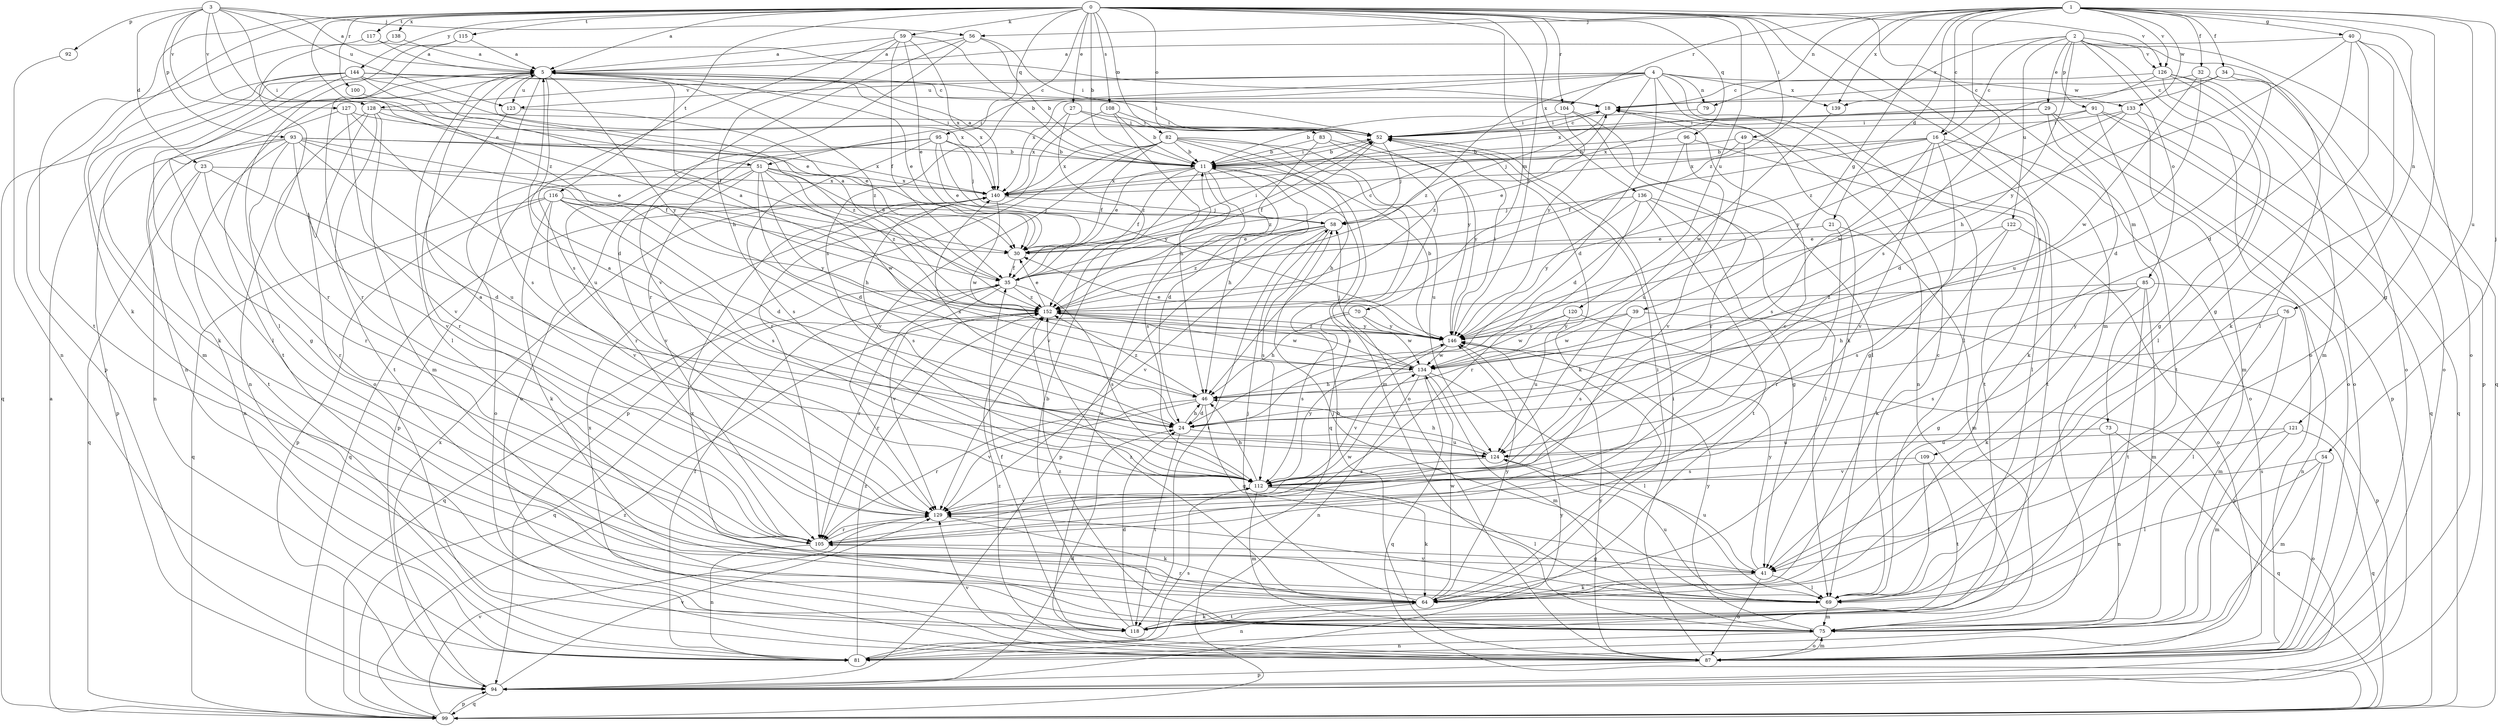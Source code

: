 strict digraph  {
0;
1;
2;
3;
4;
5;
11;
16;
18;
21;
23;
24;
27;
29;
30;
32;
34;
35;
39;
40;
41;
46;
49;
51;
52;
54;
56;
58;
59;
64;
69;
70;
73;
75;
76;
79;
81;
82;
83;
85;
87;
91;
92;
93;
94;
95;
96;
99;
100;
104;
105;
108;
109;
112;
115;
116;
117;
118;
120;
121;
122;
123;
124;
126;
127;
128;
129;
133;
134;
136;
138;
139;
140;
144;
146;
152;
0 -> 5  [label=a];
0 -> 11  [label=b];
0 -> 27  [label=e];
0 -> 49  [label=i];
0 -> 59  [label=k];
0 -> 64  [label=k];
0 -> 70  [label=m];
0 -> 73  [label=m];
0 -> 75  [label=m];
0 -> 82  [label=o];
0 -> 83  [label=o];
0 -> 95  [label=q];
0 -> 96  [label=q];
0 -> 100  [label=r];
0 -> 104  [label=r];
0 -> 108  [label=s];
0 -> 109  [label=s];
0 -> 112  [label=s];
0 -> 115  [label=t];
0 -> 116  [label=t];
0 -> 117  [label=t];
0 -> 118  [label=t];
0 -> 120  [label=u];
0 -> 126  [label=v];
0 -> 136  [label=x];
0 -> 138  [label=x];
0 -> 144  [label=y];
0 -> 146  [label=y];
0 -> 152  [label=z];
1 -> 16  [label=c];
1 -> 21  [label=d];
1 -> 32  [label=f];
1 -> 34  [label=f];
1 -> 39  [label=g];
1 -> 40  [label=g];
1 -> 41  [label=g];
1 -> 54  [label=j];
1 -> 56  [label=j];
1 -> 76  [label=n];
1 -> 79  [label=n];
1 -> 104  [label=r];
1 -> 112  [label=s];
1 -> 121  [label=u];
1 -> 126  [label=v];
1 -> 133  [label=w];
1 -> 139  [label=x];
1 -> 152  [label=z];
2 -> 16  [label=c];
2 -> 29  [label=e];
2 -> 46  [label=h];
2 -> 69  [label=l];
2 -> 85  [label=o];
2 -> 87  [label=o];
2 -> 91  [label=p];
2 -> 99  [label=q];
2 -> 122  [label=u];
2 -> 126  [label=v];
2 -> 139  [label=x];
3 -> 5  [label=a];
3 -> 23  [label=d];
3 -> 30  [label=e];
3 -> 51  [label=i];
3 -> 56  [label=j];
3 -> 92  [label=p];
3 -> 93  [label=p];
3 -> 123  [label=u];
3 -> 127  [label=v];
3 -> 128  [label=v];
4 -> 24  [label=d];
4 -> 51  [label=i];
4 -> 64  [label=k];
4 -> 69  [label=l];
4 -> 79  [label=n];
4 -> 123  [label=u];
4 -> 128  [label=v];
4 -> 133  [label=w];
4 -> 139  [label=x];
4 -> 140  [label=x];
4 -> 146  [label=y];
4 -> 152  [label=z];
5 -> 18  [label=c];
5 -> 24  [label=d];
5 -> 30  [label=e];
5 -> 69  [label=l];
5 -> 81  [label=n];
5 -> 112  [label=s];
5 -> 118  [label=t];
5 -> 123  [label=u];
5 -> 140  [label=x];
5 -> 146  [label=y];
5 -> 152  [label=z];
11 -> 5  [label=a];
11 -> 24  [label=d];
11 -> 30  [label=e];
11 -> 35  [label=f];
11 -> 46  [label=h];
11 -> 52  [label=i];
11 -> 87  [label=o];
11 -> 112  [label=s];
11 -> 129  [label=v];
11 -> 140  [label=x];
16 -> 11  [label=b];
16 -> 35  [label=f];
16 -> 41  [label=g];
16 -> 87  [label=o];
16 -> 112  [label=s];
16 -> 118  [label=t];
16 -> 129  [label=v];
16 -> 140  [label=x];
18 -> 52  [label=i];
18 -> 58  [label=j];
18 -> 81  [label=n];
21 -> 30  [label=e];
21 -> 75  [label=m];
21 -> 105  [label=r];
23 -> 24  [label=d];
23 -> 81  [label=n];
23 -> 99  [label=q];
23 -> 105  [label=r];
23 -> 140  [label=x];
24 -> 46  [label=h];
24 -> 118  [label=t];
24 -> 124  [label=u];
24 -> 140  [label=x];
27 -> 52  [label=i];
27 -> 140  [label=x];
27 -> 146  [label=y];
27 -> 152  [label=z];
29 -> 52  [label=i];
29 -> 64  [label=k];
29 -> 87  [label=o];
29 -> 94  [label=p];
29 -> 140  [label=x];
30 -> 35  [label=f];
30 -> 52  [label=i];
32 -> 18  [label=c];
32 -> 87  [label=o];
32 -> 124  [label=u];
32 -> 134  [label=w];
34 -> 18  [label=c];
34 -> 24  [label=d];
34 -> 87  [label=o];
34 -> 140  [label=x];
35 -> 5  [label=a];
35 -> 18  [label=c];
35 -> 52  [label=i];
35 -> 99  [label=q];
35 -> 105  [label=r];
35 -> 112  [label=s];
35 -> 129  [label=v];
35 -> 152  [label=z];
39 -> 94  [label=p];
39 -> 112  [label=s];
39 -> 134  [label=w];
39 -> 146  [label=y];
40 -> 5  [label=a];
40 -> 24  [label=d];
40 -> 41  [label=g];
40 -> 64  [label=k];
40 -> 87  [label=o];
40 -> 146  [label=y];
41 -> 64  [label=k];
41 -> 69  [label=l];
41 -> 87  [label=o];
41 -> 124  [label=u];
41 -> 146  [label=y];
46 -> 24  [label=d];
46 -> 41  [label=g];
46 -> 105  [label=r];
46 -> 129  [label=v];
46 -> 152  [label=z];
49 -> 11  [label=b];
49 -> 30  [label=e];
49 -> 69  [label=l];
49 -> 124  [label=u];
51 -> 24  [label=d];
51 -> 30  [label=e];
51 -> 46  [label=h];
51 -> 87  [label=o];
51 -> 94  [label=p];
51 -> 129  [label=v];
51 -> 134  [label=w];
51 -> 140  [label=x];
51 -> 152  [label=z];
52 -> 11  [label=b];
52 -> 18  [label=c];
52 -> 35  [label=f];
52 -> 58  [label=j];
52 -> 64  [label=k];
54 -> 69  [label=l];
54 -> 75  [label=m];
54 -> 87  [label=o];
54 -> 112  [label=s];
56 -> 5  [label=a];
56 -> 11  [label=b];
56 -> 52  [label=i];
56 -> 105  [label=r];
56 -> 129  [label=v];
58 -> 30  [label=e];
58 -> 94  [label=p];
58 -> 112  [label=s];
58 -> 118  [label=t];
58 -> 129  [label=v];
58 -> 152  [label=z];
59 -> 5  [label=a];
59 -> 11  [label=b];
59 -> 30  [label=e];
59 -> 35  [label=f];
59 -> 46  [label=h];
59 -> 112  [label=s];
59 -> 140  [label=x];
64 -> 52  [label=i];
64 -> 58  [label=j];
64 -> 81  [label=n];
64 -> 105  [label=r];
64 -> 118  [label=t];
64 -> 134  [label=w];
64 -> 146  [label=y];
64 -> 152  [label=z];
69 -> 18  [label=c];
69 -> 58  [label=j];
69 -> 75  [label=m];
69 -> 124  [label=u];
69 -> 129  [label=v];
70 -> 46  [label=h];
70 -> 112  [label=s];
70 -> 134  [label=w];
70 -> 146  [label=y];
73 -> 81  [label=n];
73 -> 99  [label=q];
73 -> 124  [label=u];
75 -> 81  [label=n];
75 -> 87  [label=o];
75 -> 140  [label=x];
75 -> 146  [label=y];
75 -> 152  [label=z];
76 -> 69  [label=l];
76 -> 75  [label=m];
76 -> 112  [label=s];
76 -> 146  [label=y];
79 -> 11  [label=b];
81 -> 35  [label=f];
81 -> 112  [label=s];
81 -> 152  [label=z];
82 -> 11  [label=b];
82 -> 35  [label=f];
82 -> 46  [label=h];
82 -> 75  [label=m];
82 -> 94  [label=p];
82 -> 99  [label=q];
82 -> 124  [label=u];
82 -> 129  [label=v];
82 -> 140  [label=x];
83 -> 11  [label=b];
83 -> 87  [label=o];
83 -> 146  [label=y];
83 -> 152  [label=z];
85 -> 41  [label=g];
85 -> 46  [label=h];
85 -> 64  [label=k];
85 -> 75  [label=m];
85 -> 81  [label=n];
85 -> 118  [label=t];
85 -> 152  [label=z];
87 -> 11  [label=b];
87 -> 52  [label=i];
87 -> 75  [label=m];
87 -> 94  [label=p];
87 -> 129  [label=v];
87 -> 140  [label=x];
87 -> 146  [label=y];
87 -> 152  [label=z];
91 -> 52  [label=i];
91 -> 87  [label=o];
91 -> 99  [label=q];
91 -> 118  [label=t];
91 -> 146  [label=y];
92 -> 81  [label=n];
93 -> 11  [label=b];
93 -> 30  [label=e];
93 -> 35  [label=f];
93 -> 81  [label=n];
93 -> 94  [label=p];
93 -> 105  [label=r];
93 -> 118  [label=t];
93 -> 124  [label=u];
93 -> 129  [label=v];
93 -> 140  [label=x];
94 -> 24  [label=d];
94 -> 99  [label=q];
94 -> 129  [label=v];
94 -> 140  [label=x];
94 -> 146  [label=y];
95 -> 11  [label=b];
95 -> 30  [label=e];
95 -> 58  [label=j];
95 -> 87  [label=o];
95 -> 105  [label=r];
95 -> 112  [label=s];
95 -> 146  [label=y];
96 -> 11  [label=b];
96 -> 24  [label=d];
96 -> 118  [label=t];
96 -> 129  [label=v];
99 -> 5  [label=a];
99 -> 94  [label=p];
99 -> 129  [label=v];
99 -> 152  [label=z];
100 -> 35  [label=f];
104 -> 52  [label=i];
104 -> 69  [label=l];
104 -> 105  [label=r];
104 -> 152  [label=z];
105 -> 18  [label=c];
105 -> 41  [label=g];
105 -> 81  [label=n];
105 -> 134  [label=w];
108 -> 11  [label=b];
108 -> 46  [label=h];
108 -> 52  [label=i];
108 -> 105  [label=r];
109 -> 69  [label=l];
109 -> 112  [label=s];
109 -> 118  [label=t];
112 -> 46  [label=h];
112 -> 64  [label=k];
112 -> 69  [label=l];
112 -> 75  [label=m];
112 -> 129  [label=v];
112 -> 146  [label=y];
115 -> 5  [label=a];
115 -> 69  [label=l];
115 -> 105  [label=r];
116 -> 24  [label=d];
116 -> 58  [label=j];
116 -> 64  [label=k];
116 -> 94  [label=p];
116 -> 99  [label=q];
116 -> 112  [label=s];
116 -> 129  [label=v];
116 -> 146  [label=y];
117 -> 5  [label=a];
117 -> 18  [label=c];
117 -> 94  [label=p];
118 -> 11  [label=b];
118 -> 24  [label=d];
118 -> 35  [label=f];
118 -> 64  [label=k];
120 -> 94  [label=p];
120 -> 124  [label=u];
120 -> 134  [label=w];
120 -> 146  [label=y];
121 -> 75  [label=m];
121 -> 99  [label=q];
121 -> 124  [label=u];
121 -> 129  [label=v];
122 -> 30  [label=e];
122 -> 64  [label=k];
122 -> 87  [label=o];
122 -> 112  [label=s];
123 -> 30  [label=e];
123 -> 105  [label=r];
124 -> 5  [label=a];
124 -> 46  [label=h];
124 -> 112  [label=s];
126 -> 18  [label=c];
126 -> 41  [label=g];
126 -> 69  [label=l];
126 -> 75  [label=m];
126 -> 94  [label=p];
126 -> 152  [label=z];
127 -> 41  [label=g];
127 -> 52  [label=i];
127 -> 124  [label=u];
127 -> 129  [label=v];
128 -> 52  [label=i];
128 -> 75  [label=m];
128 -> 81  [label=n];
128 -> 87  [label=o];
128 -> 118  [label=t];
128 -> 152  [label=z];
129 -> 5  [label=a];
129 -> 64  [label=k];
129 -> 105  [label=r];
133 -> 24  [label=d];
133 -> 52  [label=i];
133 -> 75  [label=m];
133 -> 99  [label=q];
133 -> 134  [label=w];
134 -> 46  [label=h];
134 -> 58  [label=j];
134 -> 69  [label=l];
134 -> 75  [label=m];
134 -> 81  [label=n];
134 -> 99  [label=q];
134 -> 152  [label=z];
136 -> 41  [label=g];
136 -> 58  [label=j];
136 -> 69  [label=l];
136 -> 105  [label=r];
136 -> 118  [label=t];
136 -> 146  [label=y];
138 -> 5  [label=a];
138 -> 105  [label=r];
139 -> 134  [label=w];
140 -> 58  [label=j];
140 -> 99  [label=q];
140 -> 112  [label=s];
140 -> 134  [label=w];
144 -> 18  [label=c];
144 -> 30  [label=e];
144 -> 52  [label=i];
144 -> 64  [label=k];
144 -> 69  [label=l];
144 -> 75  [label=m];
144 -> 99  [label=q];
144 -> 140  [label=x];
146 -> 11  [label=b];
146 -> 30  [label=e];
146 -> 52  [label=i];
146 -> 129  [label=v];
146 -> 134  [label=w];
146 -> 152  [label=z];
152 -> 5  [label=a];
152 -> 30  [label=e];
152 -> 99  [label=q];
152 -> 105  [label=r];
152 -> 134  [label=w];
152 -> 146  [label=y];
}
